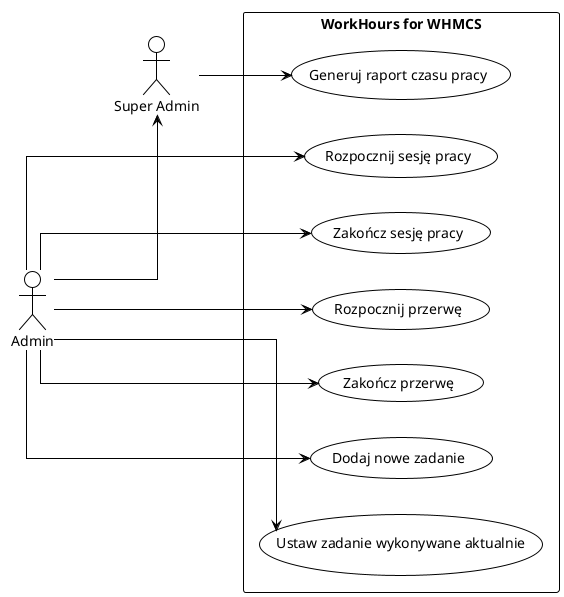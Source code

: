 @startuml

!theme plain
left to right direction
skinparam linetype ortho

actor "Admin" as admin
actor "Super Admin" as superAdmin

rectangle "WorkHours for WHMCS" {
    usecase "Rozpocznij sesję pracy" as startSession
    usecase "Zakończ sesję pracy" as endSession
    usecase "Rozpocznij przerwę" as startBreak
    usecase "Zakończ przerwę" as endBreak
    usecase "Dodaj nowe zadanie" as addTask
    usecase "Ustaw zadanie wykonywane aktualnie" as setTask
    usecase "Generuj raport czasu pracy" as generateReport

    admin --> startSession
    admin --> endSession
    admin --> startBreak
    admin --> endBreak
    admin --> addTask
    admin --> setTask

    admin --> superAdmin

    superAdmin --> generateReport
}

@enduml